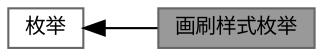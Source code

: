 digraph "画刷样式枚举"
{
 // LATEX_PDF_SIZE
  bgcolor="transparent";
  edge [fontname=Helvetica,fontsize=10,labelfontname=Helvetica,labelfontsize=10];
  node [fontname=Helvetica,fontsize=10,shape=box,height=0.2,width=0.4];
  rankdir=LR;
  Node2 [id="Node000002",label="枚举",height=0.2,width=0.4,color="grey40", fillcolor="white", style="filled",URL="$group___xE6_x9E_x9A_xE4_xB8_xBE.html",tooltip=" "];
  Node1 [id="Node000001",label="画刷样式枚举",height=0.2,width=0.4,color="gray40", fillcolor="grey60", style="filled", fontcolor="black",tooltip=" "];
  Node2->Node1 [shape=plaintext, dir="back", style="solid"];
}
